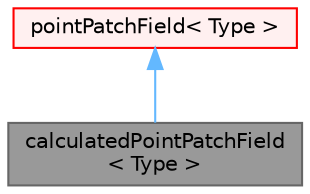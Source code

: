 digraph "calculatedPointPatchField&lt; Type &gt;"
{
 // LATEX_PDF_SIZE
  bgcolor="transparent";
  edge [fontname=Helvetica,fontsize=10,labelfontname=Helvetica,labelfontsize=10];
  node [fontname=Helvetica,fontsize=10,shape=box,height=0.2,width=0.4];
  Node1 [id="Node000001",label="calculatedPointPatchField\l\< Type \>",height=0.2,width=0.4,color="gray40", fillcolor="grey60", style="filled", fontcolor="black",tooltip="A calculated boundary condition for pointField."];
  Node2 -> Node1 [id="edge1_Node000001_Node000002",dir="back",color="steelblue1",style="solid",tooltip=" "];
  Node2 [id="Node000002",label="pointPatchField\< Type \>",height=0.2,width=0.4,color="red", fillcolor="#FFF0F0", style="filled",URL="$classFoam_1_1pointPatchField.html",tooltip="Abstract base class for point-mesh patch fields."];
}

